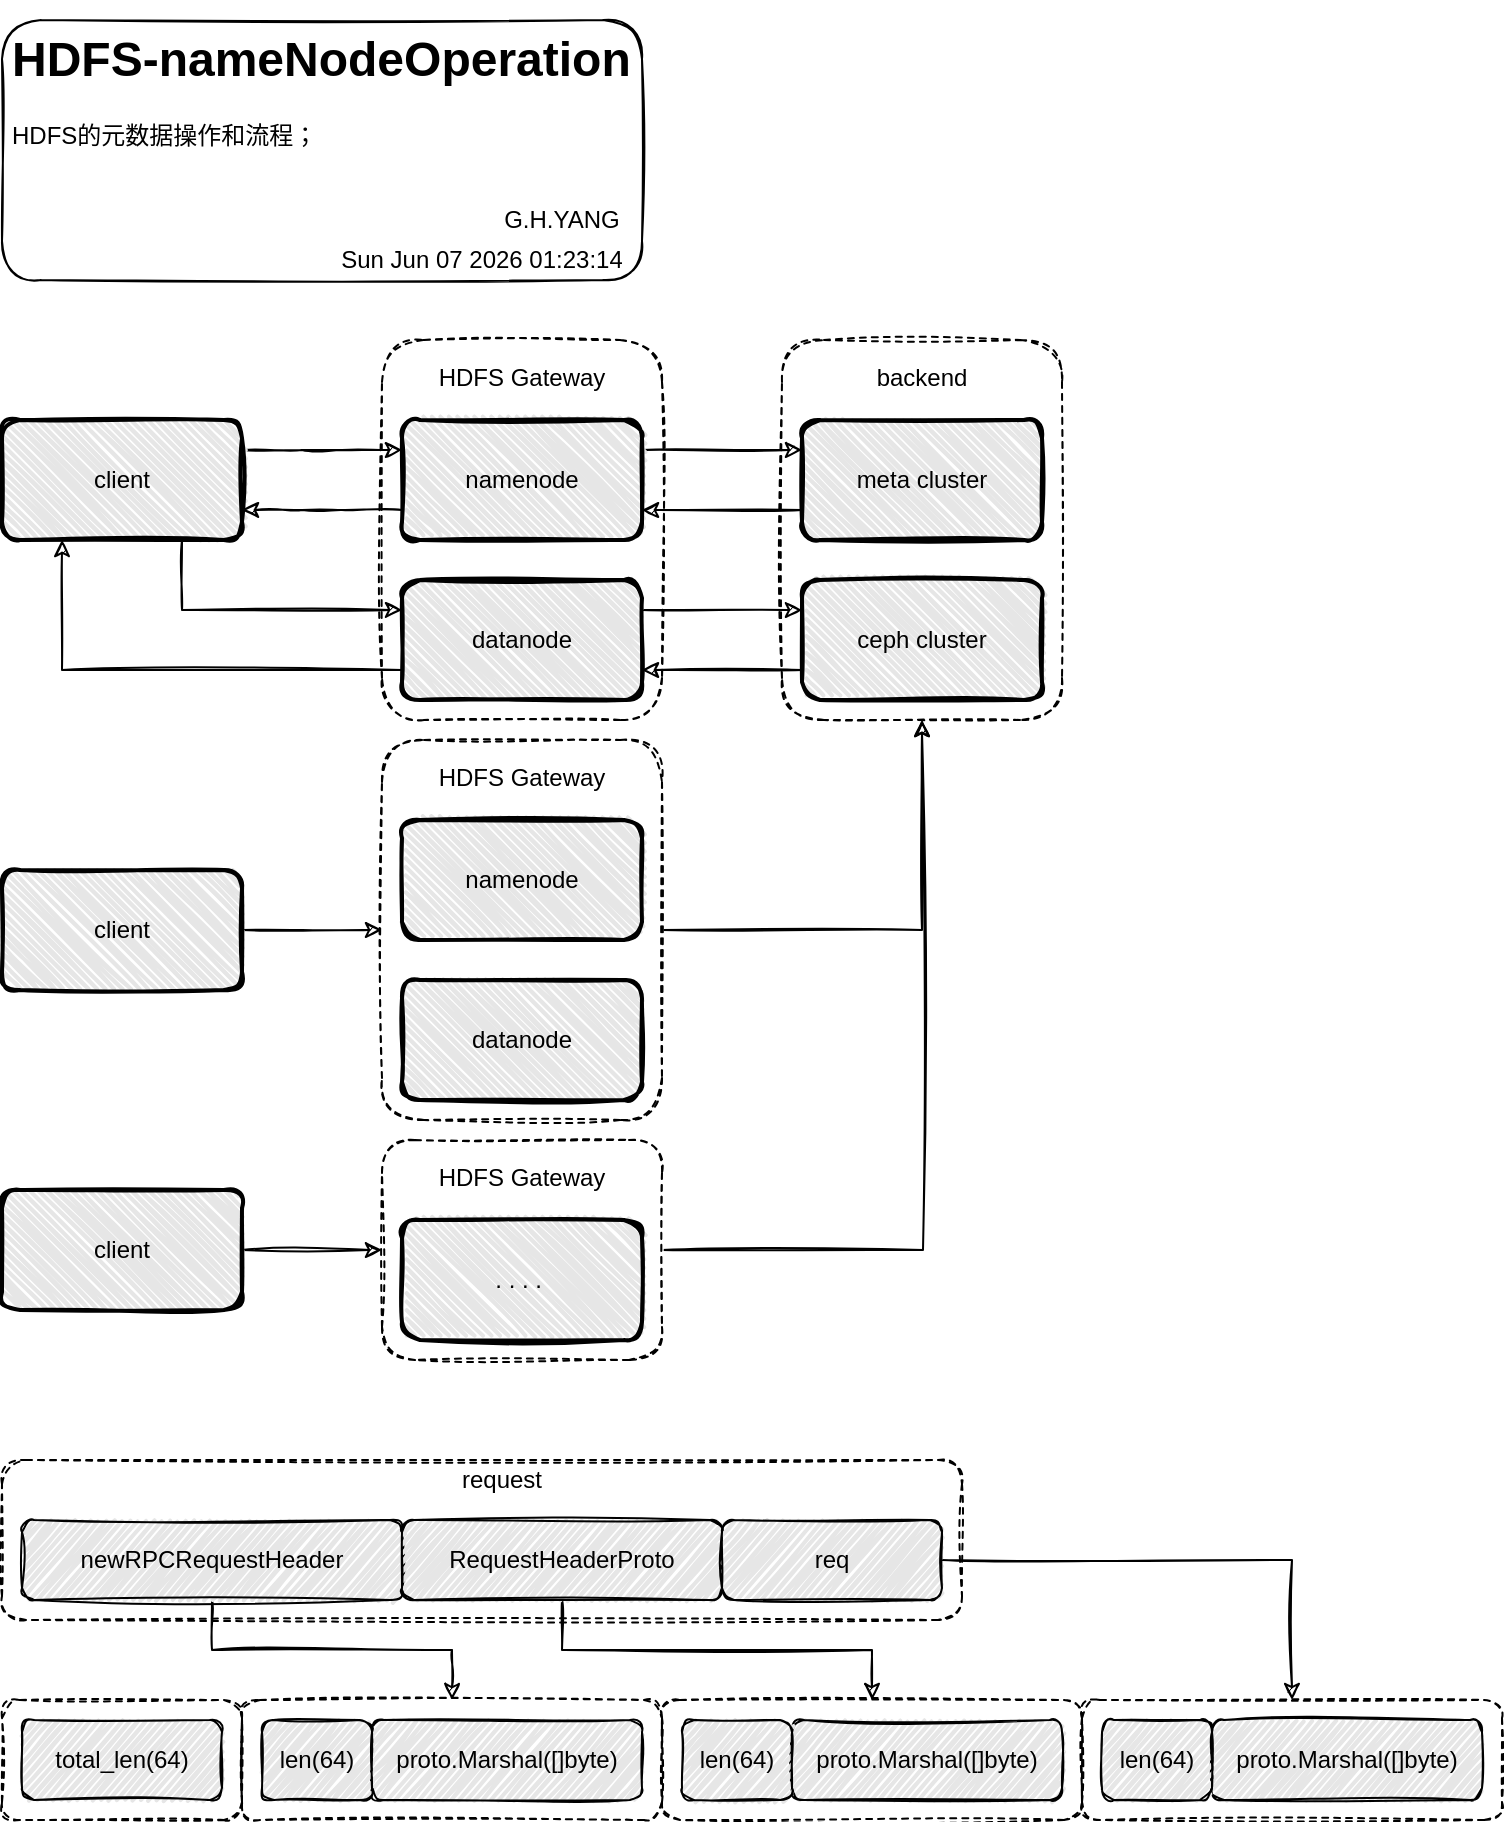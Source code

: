 <mxfile version="13.9.9" type="device" pages="2"><diagram id="kcZ844m8t_ANqOj3Y4-i" name="flow"><mxGraphModel dx="2066" dy="905" grid="1" gridSize="10" guides="1" tooltips="1" connect="1" arrows="1" fold="1" page="1" pageScale="1" pageWidth="850" pageHeight="1100" math="0" shadow="0"><root><mxCell id="7fwxagncxbpaiwd8F72g-0"/><mxCell id="7fwxagncxbpaiwd8F72g-1" parent="7fwxagncxbpaiwd8F72g-0"/><mxCell id="5bXvsFSFAlPeLBE-teo5-13" value="" style="rounded=1;whiteSpace=wrap;html=1;sketch=1;fillWeight=2;hachureGap=3;jiggle=1;strokeColor=#000000;fillColor=none;dashed=1;" vertex="1" parent="7fwxagncxbpaiwd8F72g-1"><mxGeometry x="160" y="880" width="210" height="60" as="geometry"/></mxCell><mxCell id="mFAwKf6j0e-ZHMDevcMf-16" value="" style="rounded=1;whiteSpace=wrap;html=1;sketch=1;align=center;dashed=1;" parent="7fwxagncxbpaiwd8F72g-1" vertex="1"><mxGeometry x="430" y="200" width="140" height="190" as="geometry"/></mxCell><mxCell id="mFAwKf6j0e-ZHMDevcMf-7" value="" style="rounded=1;whiteSpace=wrap;html=1;sketch=1;align=center;dashed=1;shadow=0;glass=0;" parent="7fwxagncxbpaiwd8F72g-1" vertex="1"><mxGeometry x="230" y="200" width="140" height="190" as="geometry"/></mxCell><mxCell id="H8vGdwWQjNlZ7bnP7fXa-0" value="&lt;h1&gt;HDFS-nameNodeOperation&lt;/h1&gt;&lt;p&gt;HDFS的元数据操作和流程；&lt;/p&gt;" style="text;html=1;strokeColor=none;fillColor=none;spacing=5;spacingTop=-20;whiteSpace=wrap;overflow=hidden;rounded=0;fillWeight=2;hachureGap=3;jiggle=1;" parent="7fwxagncxbpaiwd8F72g-1" vertex="1"><mxGeometry x="40" y="40" width="320" height="80" as="geometry"/></mxCell><UserObject label="%date{ddd mmm dd yyyy HH:MM:ss}%" placeholders="1" id="H8vGdwWQjNlZ7bnP7fXa-1"><mxCell style="text;html=1;strokeColor=none;fillColor=none;align=center;verticalAlign=middle;whiteSpace=wrap;overflow=hidden;fillWeight=2;hachureGap=3;jiggle=1;" parent="7fwxagncxbpaiwd8F72g-1" vertex="1"><mxGeometry x="200" y="150" width="160" height="20" as="geometry"/></mxCell></UserObject><mxCell id="H8vGdwWQjNlZ7bnP7fXa-2" value="" style="rounded=1;whiteSpace=wrap;html=1;fillWeight=2;hachureGap=3;jiggle=1;sketch=1;fillColor=none;" parent="7fwxagncxbpaiwd8F72g-1" vertex="1"><mxGeometry x="40" y="40" width="320" height="130" as="geometry"/></mxCell><mxCell id="H8vGdwWQjNlZ7bnP7fXa-3" value="G.H.YANG" style="text;html=1;strokeColor=none;fillColor=none;align=center;verticalAlign=middle;whiteSpace=wrap;rounded=0;sketch=1;fillWeight=2;hachureGap=3;jiggle=1;" parent="7fwxagncxbpaiwd8F72g-1" vertex="1"><mxGeometry x="290" y="130" width="60" height="20" as="geometry"/></mxCell><mxCell id="mFAwKf6j0e-ZHMDevcMf-2" style="edgeStyle=entityRelationEdgeStyle;rounded=0;sketch=1;orthogonalLoop=1;jettySize=auto;html=1;entryX=0;entryY=0.25;entryDx=0;entryDy=0;exitX=1;exitY=0.25;exitDx=0;exitDy=0;" parent="7fwxagncxbpaiwd8F72g-1" source="mFAwKf6j0e-ZHMDevcMf-0" target="mFAwKf6j0e-ZHMDevcMf-1" edge="1"><mxGeometry relative="1" as="geometry"/></mxCell><mxCell id="mFAwKf6j0e-ZHMDevcMf-5" style="edgeStyle=orthogonalEdgeStyle;rounded=0;sketch=1;orthogonalLoop=1;jettySize=auto;html=1;entryX=0;entryY=0.25;entryDx=0;entryDy=0;exitX=0.75;exitY=1;exitDx=0;exitDy=0;" parent="7fwxagncxbpaiwd8F72g-1" source="mFAwKf6j0e-ZHMDevcMf-0" target="mFAwKf6j0e-ZHMDevcMf-4" edge="1"><mxGeometry relative="1" as="geometry"/></mxCell><mxCell id="mFAwKf6j0e-ZHMDevcMf-0" value="client" style="rounded=1;whiteSpace=wrap;html=1;strokeWidth=2;fillWeight=2;hachureGap=3;hachureAngle=45;sketch=1;fillColor=#E6E6E6;" parent="7fwxagncxbpaiwd8F72g-1" vertex="1"><mxGeometry x="40" y="240" width="120" height="60" as="geometry"/></mxCell><mxCell id="mFAwKf6j0e-ZHMDevcMf-3" style="edgeStyle=entityRelationEdgeStyle;rounded=0;sketch=1;orthogonalLoop=1;jettySize=auto;html=1;entryX=1;entryY=0.75;entryDx=0;entryDy=0;exitX=0;exitY=0.75;exitDx=0;exitDy=0;" parent="7fwxagncxbpaiwd8F72g-1" source="mFAwKf6j0e-ZHMDevcMf-1" target="mFAwKf6j0e-ZHMDevcMf-0" edge="1"><mxGeometry relative="1" as="geometry"/></mxCell><mxCell id="mFAwKf6j0e-ZHMDevcMf-12" value="" style="edgeStyle=orthogonalEdgeStyle;rounded=0;sketch=1;orthogonalLoop=1;jettySize=auto;html=1;exitX=1;exitY=0.25;exitDx=0;exitDy=0;entryX=0;entryY=0.25;entryDx=0;entryDy=0;" parent="7fwxagncxbpaiwd8F72g-1" source="mFAwKf6j0e-ZHMDevcMf-1" target="mFAwKf6j0e-ZHMDevcMf-9" edge="1"><mxGeometry relative="1" as="geometry"/></mxCell><mxCell id="mFAwKf6j0e-ZHMDevcMf-1" value="namenode" style="rounded=1;whiteSpace=wrap;html=1;strokeWidth=2;fillWeight=2;hachureGap=3;hachureAngle=45;sketch=1;fillColor=#E6E6E6;" parent="7fwxagncxbpaiwd8F72g-1" vertex="1"><mxGeometry x="240" y="240" width="120" height="60" as="geometry"/></mxCell><mxCell id="mFAwKf6j0e-ZHMDevcMf-6" style="edgeStyle=orthogonalEdgeStyle;rounded=0;sketch=1;orthogonalLoop=1;jettySize=auto;html=1;entryX=0.25;entryY=1;entryDx=0;entryDy=0;exitX=0;exitY=0.75;exitDx=0;exitDy=0;" parent="7fwxagncxbpaiwd8F72g-1" source="mFAwKf6j0e-ZHMDevcMf-4" target="mFAwKf6j0e-ZHMDevcMf-0" edge="1"><mxGeometry relative="1" as="geometry"/></mxCell><mxCell id="mFAwKf6j0e-ZHMDevcMf-14" value="" style="edgeStyle=orthogonalEdgeStyle;rounded=0;sketch=1;orthogonalLoop=1;jettySize=auto;html=1;exitX=1;exitY=0.25;exitDx=0;exitDy=0;entryX=0;entryY=0.25;entryDx=0;entryDy=0;" parent="7fwxagncxbpaiwd8F72g-1" source="mFAwKf6j0e-ZHMDevcMf-4" target="mFAwKf6j0e-ZHMDevcMf-11" edge="1"><mxGeometry relative="1" as="geometry"/></mxCell><mxCell id="mFAwKf6j0e-ZHMDevcMf-4" value="datanode" style="rounded=1;whiteSpace=wrap;html=1;strokeWidth=2;fillWeight=2;hachureGap=3;hachureAngle=45;sketch=1;fillColor=#E6E6E6;" parent="7fwxagncxbpaiwd8F72g-1" vertex="1"><mxGeometry x="240" y="320" width="120" height="60" as="geometry"/></mxCell><mxCell id="mFAwKf6j0e-ZHMDevcMf-8" value="HDFS Gateway" style="text;html=1;strokeColor=none;fillColor=none;align=center;verticalAlign=middle;whiteSpace=wrap;rounded=0;dashed=1;sketch=1;" parent="7fwxagncxbpaiwd8F72g-1" vertex="1"><mxGeometry x="255" y="209" width="90" height="20" as="geometry"/></mxCell><mxCell id="mFAwKf6j0e-ZHMDevcMf-13" value="" style="edgeStyle=orthogonalEdgeStyle;rounded=0;sketch=1;orthogonalLoop=1;jettySize=auto;html=1;exitX=0;exitY=0.75;exitDx=0;exitDy=0;entryX=1;entryY=0.75;entryDx=0;entryDy=0;" parent="7fwxagncxbpaiwd8F72g-1" source="mFAwKf6j0e-ZHMDevcMf-9" target="mFAwKf6j0e-ZHMDevcMf-1" edge="1"><mxGeometry relative="1" as="geometry"/></mxCell><mxCell id="mFAwKf6j0e-ZHMDevcMf-9" value="meta cluster" style="rounded=1;whiteSpace=wrap;html=1;strokeWidth=2;fillWeight=2;hachureGap=3;hachureAngle=45;sketch=1;fillColor=#E6E6E6;" parent="7fwxagncxbpaiwd8F72g-1" vertex="1"><mxGeometry x="440" y="240" width="120" height="60" as="geometry"/></mxCell><mxCell id="mFAwKf6j0e-ZHMDevcMf-15" value="" style="edgeStyle=orthogonalEdgeStyle;rounded=0;sketch=1;orthogonalLoop=1;jettySize=auto;html=1;exitX=0;exitY=0.75;exitDx=0;exitDy=0;entryX=1;entryY=0.75;entryDx=0;entryDy=0;" parent="7fwxagncxbpaiwd8F72g-1" source="mFAwKf6j0e-ZHMDevcMf-11" target="mFAwKf6j0e-ZHMDevcMf-4" edge="1"><mxGeometry relative="1" as="geometry"/></mxCell><mxCell id="mFAwKf6j0e-ZHMDevcMf-11" value="ceph cluster" style="rounded=1;whiteSpace=wrap;html=1;strokeWidth=2;fillWeight=2;hachureGap=3;hachureAngle=45;sketch=1;fillColor=#E6E6E6;" parent="7fwxagncxbpaiwd8F72g-1" vertex="1"><mxGeometry x="440" y="320" width="120" height="60" as="geometry"/></mxCell><mxCell id="mFAwKf6j0e-ZHMDevcMf-17" value="backend" style="text;html=1;strokeColor=none;fillColor=none;align=center;verticalAlign=middle;whiteSpace=wrap;rounded=0;dashed=1;sketch=1;" parent="7fwxagncxbpaiwd8F72g-1" vertex="1"><mxGeometry x="455" y="209" width="90" height="20" as="geometry"/></mxCell><mxCell id="OTeoiVjKO0cKTmo1y59l-4" style="edgeStyle=orthogonalEdgeStyle;rounded=0;sketch=1;orthogonalLoop=1;jettySize=auto;html=1;entryX=0.5;entryY=1;entryDx=0;entryDy=0;" parent="7fwxagncxbpaiwd8F72g-1" source="OTeoiVjKO0cKTmo1y59l-0" target="mFAwKf6j0e-ZHMDevcMf-16" edge="1"><mxGeometry relative="1" as="geometry"/></mxCell><mxCell id="OTeoiVjKO0cKTmo1y59l-0" value="" style="rounded=1;whiteSpace=wrap;html=1;sketch=1;align=center;dashed=1;shadow=0;glass=0;" parent="7fwxagncxbpaiwd8F72g-1" vertex="1"><mxGeometry x="230" y="400" width="140" height="190" as="geometry"/></mxCell><mxCell id="OTeoiVjKO0cKTmo1y59l-1" value="namenode" style="rounded=1;whiteSpace=wrap;html=1;strokeWidth=2;fillWeight=2;hachureGap=3;hachureAngle=45;sketch=1;fillColor=#E6E6E6;" parent="7fwxagncxbpaiwd8F72g-1" vertex="1"><mxGeometry x="240" y="440" width="120" height="60" as="geometry"/></mxCell><mxCell id="OTeoiVjKO0cKTmo1y59l-2" value="datanode" style="rounded=1;whiteSpace=wrap;html=1;strokeWidth=2;fillWeight=2;hachureGap=3;hachureAngle=45;sketch=1;fillColor=#E6E6E6;" parent="7fwxagncxbpaiwd8F72g-1" vertex="1"><mxGeometry x="240" y="520" width="120" height="60" as="geometry"/></mxCell><mxCell id="OTeoiVjKO0cKTmo1y59l-3" value="HDFS Gateway" style="text;html=1;strokeColor=none;fillColor=none;align=center;verticalAlign=middle;whiteSpace=wrap;rounded=0;dashed=1;sketch=1;" parent="7fwxagncxbpaiwd8F72g-1" vertex="1"><mxGeometry x="255" y="409" width="90" height="20" as="geometry"/></mxCell><mxCell id="OTeoiVjKO0cKTmo1y59l-10" style="edgeStyle=orthogonalEdgeStyle;rounded=0;sketch=1;orthogonalLoop=1;jettySize=auto;html=1;" parent="7fwxagncxbpaiwd8F72g-1" source="OTeoiVjKO0cKTmo1y59l-5" edge="1"><mxGeometry relative="1" as="geometry"><mxPoint x="500" y="390" as="targetPoint"/></mxGeometry></mxCell><mxCell id="OTeoiVjKO0cKTmo1y59l-5" value="" style="rounded=1;whiteSpace=wrap;html=1;sketch=1;align=center;dashed=1;shadow=0;glass=0;" parent="7fwxagncxbpaiwd8F72g-1" vertex="1"><mxGeometry x="230" y="600" width="140" height="110" as="geometry"/></mxCell><mxCell id="OTeoiVjKO0cKTmo1y59l-8" value="HDFS Gateway" style="text;html=1;strokeColor=none;fillColor=none;align=center;verticalAlign=middle;whiteSpace=wrap;rounded=0;dashed=1;sketch=1;" parent="7fwxagncxbpaiwd8F72g-1" vertex="1"><mxGeometry x="255" y="609" width="90" height="20" as="geometry"/></mxCell><mxCell id="OTeoiVjKO0cKTmo1y59l-9" value=". . . .&amp;nbsp;" style="rounded=1;whiteSpace=wrap;html=1;strokeWidth=2;fillWeight=2;hachureGap=3;hachureAngle=45;sketch=1;fillColor=#E6E6E6;" parent="7fwxagncxbpaiwd8F72g-1" vertex="1"><mxGeometry x="240" y="640" width="120" height="60" as="geometry"/></mxCell><mxCell id="OTeoiVjKO0cKTmo1y59l-13" style="edgeStyle=orthogonalEdgeStyle;rounded=0;sketch=1;orthogonalLoop=1;jettySize=auto;html=1;entryX=0;entryY=0.5;entryDx=0;entryDy=0;" parent="7fwxagncxbpaiwd8F72g-1" source="OTeoiVjKO0cKTmo1y59l-11" target="OTeoiVjKO0cKTmo1y59l-0" edge="1"><mxGeometry relative="1" as="geometry"/></mxCell><mxCell id="OTeoiVjKO0cKTmo1y59l-11" value="client" style="rounded=1;whiteSpace=wrap;html=1;strokeWidth=2;fillWeight=2;hachureGap=3;hachureAngle=45;sketch=1;fillColor=#E6E6E6;" parent="7fwxagncxbpaiwd8F72g-1" vertex="1"><mxGeometry x="40" y="465" width="120" height="60" as="geometry"/></mxCell><mxCell id="OTeoiVjKO0cKTmo1y59l-14" style="edgeStyle=orthogonalEdgeStyle;rounded=0;sketch=1;orthogonalLoop=1;jettySize=auto;html=1;entryX=0;entryY=0.5;entryDx=0;entryDy=0;" parent="7fwxagncxbpaiwd8F72g-1" source="OTeoiVjKO0cKTmo1y59l-12" target="OTeoiVjKO0cKTmo1y59l-5" edge="1"><mxGeometry relative="1" as="geometry"/></mxCell><mxCell id="OTeoiVjKO0cKTmo1y59l-12" value="client" style="rounded=1;whiteSpace=wrap;html=1;strokeWidth=2;fillWeight=2;hachureGap=3;hachureAngle=45;sketch=1;fillColor=#E6E6E6;" parent="7fwxagncxbpaiwd8F72g-1" vertex="1"><mxGeometry x="40" y="625" width="120" height="60" as="geometry"/></mxCell><mxCell id="5bXvsFSFAlPeLBE-teo5-0" value="" style="rounded=1;whiteSpace=wrap;html=1;sketch=1;fillWeight=2;hachureGap=3;jiggle=1;strokeColor=#000000;fillColor=none;dashed=1;" vertex="1" parent="7fwxagncxbpaiwd8F72g-1"><mxGeometry x="40" y="760" width="480" height="80" as="geometry"/></mxCell><mxCell id="5bXvsFSFAlPeLBE-teo5-1" value="request" style="text;html=1;strokeColor=none;fillColor=none;align=center;verticalAlign=middle;whiteSpace=wrap;rounded=0;dashed=1;sketch=1;fillWeight=2;hachureGap=3;jiggle=1;" vertex="1" parent="7fwxagncxbpaiwd8F72g-1"><mxGeometry x="245" y="760" width="90" height="20" as="geometry"/></mxCell><mxCell id="5bXvsFSFAlPeLBE-teo5-10" value="" style="edgeStyle=orthogonalEdgeStyle;rounded=0;orthogonalLoop=1;jettySize=auto;html=1;sketch=1;entryX=0.5;entryY=0;entryDx=0;entryDy=0;" edge="1" parent="7fwxagncxbpaiwd8F72g-1" source="5bXvsFSFAlPeLBE-teo5-2" target="5bXvsFSFAlPeLBE-teo5-13"><mxGeometry relative="1" as="geometry"/></mxCell><mxCell id="5bXvsFSFAlPeLBE-teo5-2" value="newRPCRequestHeader" style="rounded=1;whiteSpace=wrap;html=1;sketch=1;fillWeight=2;hachureGap=3;jiggle=1;strokeColor=#000000;fillColor=#E6E6E6;" vertex="1" parent="7fwxagncxbpaiwd8F72g-1"><mxGeometry x="50" y="790" width="190" height="40" as="geometry"/></mxCell><mxCell id="5bXvsFSFAlPeLBE-teo5-31" style="edgeStyle=orthogonalEdgeStyle;rounded=0;sketch=1;orthogonalLoop=1;jettySize=auto;html=1;" edge="1" parent="7fwxagncxbpaiwd8F72g-1" source="5bXvsFSFAlPeLBE-teo5-5" target="5bXvsFSFAlPeLBE-teo5-25"><mxGeometry relative="1" as="geometry"/></mxCell><mxCell id="5bXvsFSFAlPeLBE-teo5-5" value="RequestHeaderProto" style="rounded=1;whiteSpace=wrap;html=1;sketch=1;fillWeight=2;hachureGap=3;jiggle=1;strokeColor=#000000;fillColor=#E6E6E6;" vertex="1" parent="7fwxagncxbpaiwd8F72g-1"><mxGeometry x="240" y="790" width="160" height="40" as="geometry"/></mxCell><mxCell id="5bXvsFSFAlPeLBE-teo5-32" style="edgeStyle=orthogonalEdgeStyle;rounded=0;sketch=1;orthogonalLoop=1;jettySize=auto;html=1;entryX=0.5;entryY=0;entryDx=0;entryDy=0;" edge="1" parent="7fwxagncxbpaiwd8F72g-1" source="5bXvsFSFAlPeLBE-teo5-6" target="5bXvsFSFAlPeLBE-teo5-28"><mxGeometry relative="1" as="geometry"/></mxCell><mxCell id="5bXvsFSFAlPeLBE-teo5-6" value="req" style="rounded=1;whiteSpace=wrap;html=1;sketch=1;fillWeight=2;hachureGap=3;jiggle=1;strokeColor=#000000;fillColor=#E6E6E6;" vertex="1" parent="7fwxagncxbpaiwd8F72g-1"><mxGeometry x="400" y="790" width="110" height="40" as="geometry"/></mxCell><mxCell id="5bXvsFSFAlPeLBE-teo5-9" value="proto.Marshal([]byte)" style="rounded=1;whiteSpace=wrap;html=1;sketch=1;fillWeight=2;hachureGap=3;jiggle=1;strokeColor=#000000;fillColor=#E6E6E6;" vertex="1" parent="7fwxagncxbpaiwd8F72g-1"><mxGeometry x="225" y="890" width="135" height="40" as="geometry"/></mxCell><mxCell id="5bXvsFSFAlPeLBE-teo5-11" value="len(64)" style="rounded=1;whiteSpace=wrap;html=1;sketch=1;fillWeight=2;hachureGap=3;jiggle=1;strokeColor=#000000;fillColor=#E6E6E6;" vertex="1" parent="7fwxagncxbpaiwd8F72g-1"><mxGeometry x="170" y="890" width="55" height="40" as="geometry"/></mxCell><mxCell id="5bXvsFSFAlPeLBE-teo5-22" value="" style="rounded=1;whiteSpace=wrap;html=1;sketch=1;fillWeight=2;hachureGap=3;jiggle=1;strokeColor=#000000;fillColor=none;dashed=1;" vertex="1" parent="7fwxagncxbpaiwd8F72g-1"><mxGeometry x="40" y="880" width="120" height="60" as="geometry"/></mxCell><mxCell id="5bXvsFSFAlPeLBE-teo5-23" value="total_len(64)" style="rounded=1;whiteSpace=wrap;html=1;sketch=1;fillWeight=2;hachureGap=3;jiggle=1;strokeColor=#000000;fillColor=#E6E6E6;" vertex="1" parent="7fwxagncxbpaiwd8F72g-1"><mxGeometry x="50" y="890" width="100" height="40" as="geometry"/></mxCell><mxCell id="5bXvsFSFAlPeLBE-teo5-25" value="" style="rounded=1;whiteSpace=wrap;html=1;sketch=1;fillWeight=2;hachureGap=3;jiggle=1;strokeColor=#000000;fillColor=none;dashed=1;" vertex="1" parent="7fwxagncxbpaiwd8F72g-1"><mxGeometry x="370" y="880" width="210" height="60" as="geometry"/></mxCell><mxCell id="5bXvsFSFAlPeLBE-teo5-26" value="proto.Marshal([]byte)" style="rounded=1;whiteSpace=wrap;html=1;sketch=1;fillWeight=2;hachureGap=3;jiggle=1;strokeColor=#000000;fillColor=#E6E6E6;" vertex="1" parent="7fwxagncxbpaiwd8F72g-1"><mxGeometry x="435" y="890" width="135" height="40" as="geometry"/></mxCell><mxCell id="5bXvsFSFAlPeLBE-teo5-27" value="len(64)" style="rounded=1;whiteSpace=wrap;html=1;sketch=1;fillWeight=2;hachureGap=3;jiggle=1;strokeColor=#000000;fillColor=#E6E6E6;" vertex="1" parent="7fwxagncxbpaiwd8F72g-1"><mxGeometry x="380" y="890" width="55" height="40" as="geometry"/></mxCell><mxCell id="5bXvsFSFAlPeLBE-teo5-28" value="" style="rounded=1;whiteSpace=wrap;html=1;sketch=1;fillWeight=2;hachureGap=3;jiggle=1;strokeColor=#000000;fillColor=none;dashed=1;" vertex="1" parent="7fwxagncxbpaiwd8F72g-1"><mxGeometry x="580" y="880" width="210" height="60" as="geometry"/></mxCell><mxCell id="5bXvsFSFAlPeLBE-teo5-29" value="proto.Marshal([]byte)" style="rounded=1;whiteSpace=wrap;html=1;sketch=1;fillWeight=2;hachureGap=3;jiggle=1;strokeColor=#000000;fillColor=#E6E6E6;" vertex="1" parent="7fwxagncxbpaiwd8F72g-1"><mxGeometry x="645" y="890" width="135" height="40" as="geometry"/></mxCell><mxCell id="5bXvsFSFAlPeLBE-teo5-30" value="len(64)" style="rounded=1;whiteSpace=wrap;html=1;sketch=1;fillWeight=2;hachureGap=3;jiggle=1;strokeColor=#000000;fillColor=#E6E6E6;" vertex="1" parent="7fwxagncxbpaiwd8F72g-1"><mxGeometry x="590" y="890" width="55" height="40" as="geometry"/></mxCell></root></mxGraphModel></diagram><diagram id="gS5nj9dCv3byvSusra4O" name="operations"><mxGraphModel dx="1722" dy="754" grid="1" gridSize="10" guides="1" tooltips="1" connect="1" arrows="1" fold="1" page="1" pageScale="1" pageWidth="850" pageHeight="1100" math="0" shadow="0"><root><mxCell id="0"/><mxCell id="1" parent="0"/><mxCell id="QmZ_nkLKoUPjo5WqAHPF-1" value="" style="edgeStyle=entityRelationEdgeStyle;rounded=0;orthogonalLoop=1;jettySize=auto;html=1;sketch=1;" parent="1" source="QmZ_nkLKoUPjo5WqAHPF-2" target="QmZ_nkLKoUPjo5WqAHPF-3" edge="1"><mxGeometry relative="1" as="geometry"/></mxCell><mxCell id="QmZ_nkLKoUPjo5WqAHPF-11" style="edgeStyle=entityRelationEdgeStyle;rounded=0;sketch=1;orthogonalLoop=1;jettySize=auto;html=1;entryX=0;entryY=0.5;entryDx=0;entryDy=0;" parent="1" source="QmZ_nkLKoUPjo5WqAHPF-2" target="QmZ_nkLKoUPjo5WqAHPF-10" edge="1"><mxGeometry relative="1" as="geometry"/></mxCell><mxCell id="QmZ_nkLKoUPjo5WqAHPF-13" style="edgeStyle=entityRelationEdgeStyle;rounded=0;sketch=1;orthogonalLoop=1;jettySize=auto;html=1;entryX=0;entryY=0.5;entryDx=0;entryDy=0;" parent="1" source="QmZ_nkLKoUPjo5WqAHPF-2" target="QmZ_nkLKoUPjo5WqAHPF-12" edge="1"><mxGeometry relative="1" as="geometry"/></mxCell><mxCell id="QmZ_nkLKoUPjo5WqAHPF-15" style="edgeStyle=entityRelationEdgeStyle;rounded=0;sketch=1;orthogonalLoop=1;jettySize=auto;html=1;entryX=0;entryY=0.5;entryDx=0;entryDy=0;" parent="1" source="QmZ_nkLKoUPjo5WqAHPF-2" target="QmZ_nkLKoUPjo5WqAHPF-14" edge="1"><mxGeometry relative="1" as="geometry"/></mxCell><mxCell id="QmZ_nkLKoUPjo5WqAHPF-17" style="edgeStyle=entityRelationEdgeStyle;rounded=0;sketch=1;orthogonalLoop=1;jettySize=auto;html=1;entryX=0;entryY=0.5;entryDx=0;entryDy=0;" parent="1" source="QmZ_nkLKoUPjo5WqAHPF-2" target="QmZ_nkLKoUPjo5WqAHPF-16" edge="1"><mxGeometry relative="1" as="geometry"/></mxCell><mxCell id="QmZ_nkLKoUPjo5WqAHPF-29" style="edgeStyle=entityRelationEdgeStyle;rounded=0;sketch=1;orthogonalLoop=1;jettySize=auto;html=1;" parent="1" source="QmZ_nkLKoUPjo5WqAHPF-2" target="QmZ_nkLKoUPjo5WqAHPF-26" edge="1"><mxGeometry relative="1" as="geometry"/></mxCell><mxCell id="lABMRWvYid6N1dPJGMRk-2" style="edgeStyle=entityRelationEdgeStyle;rounded=0;orthogonalLoop=1;jettySize=auto;html=1;entryX=0;entryY=0.5;entryDx=0;entryDy=0;sketch=1;" edge="1" parent="1" source="QmZ_nkLKoUPjo5WqAHPF-2" target="lABMRWvYid6N1dPJGMRk-1"><mxGeometry relative="1" as="geometry"/></mxCell><mxCell id="lABMRWvYid6N1dPJGMRk-6" style="edgeStyle=entityRelationEdgeStyle;rounded=0;sketch=1;orthogonalLoop=1;jettySize=auto;html=1;" edge="1" parent="1" source="QmZ_nkLKoUPjo5WqAHPF-2" target="lABMRWvYid6N1dPJGMRk-5"><mxGeometry relative="1" as="geometry"/></mxCell><mxCell id="lABMRWvYid6N1dPJGMRk-10" style="edgeStyle=entityRelationEdgeStyle;rounded=0;sketch=1;orthogonalLoop=1;jettySize=auto;html=1;entryX=1;entryY=0.5;entryDx=0;entryDy=0;" edge="1" parent="1" source="QmZ_nkLKoUPjo5WqAHPF-2" target="lABMRWvYid6N1dPJGMRk-9"><mxGeometry relative="1" as="geometry"/></mxCell><mxCell id="lABMRWvYid6N1dPJGMRk-15" style="edgeStyle=entityRelationEdgeStyle;rounded=0;sketch=1;orthogonalLoop=1;jettySize=auto;html=1;entryX=1;entryY=0.5;entryDx=0;entryDy=0;" edge="1" parent="1" source="QmZ_nkLKoUPjo5WqAHPF-2" target="lABMRWvYid6N1dPJGMRk-13"><mxGeometry relative="1" as="geometry"/></mxCell><mxCell id="lABMRWvYid6N1dPJGMRk-16" style="edgeStyle=entityRelationEdgeStyle;rounded=0;sketch=1;orthogonalLoop=1;jettySize=auto;html=1;entryX=1;entryY=0.5;entryDx=0;entryDy=0;" edge="1" parent="1" source="QmZ_nkLKoUPjo5WqAHPF-2" target="lABMRWvYid6N1dPJGMRk-14"><mxGeometry relative="1" as="geometry"/></mxCell><mxCell id="lABMRWvYid6N1dPJGMRk-24" style="edgeStyle=entityRelationEdgeStyle;rounded=0;sketch=1;orthogonalLoop=1;jettySize=auto;html=1;entryX=1;entryY=0.5;entryDx=0;entryDy=0;" edge="1" parent="1" source="QmZ_nkLKoUPjo5WqAHPF-2" target="lABMRWvYid6N1dPJGMRk-21"><mxGeometry relative="1" as="geometry"/></mxCell><mxCell id="lABMRWvYid6N1dPJGMRk-26" style="edgeStyle=entityRelationEdgeStyle;rounded=0;sketch=1;orthogonalLoop=1;jettySize=auto;html=1;entryX=1;entryY=0.5;entryDx=0;entryDy=0;" edge="1" parent="1" source="QmZ_nkLKoUPjo5WqAHPF-2" target="lABMRWvYid6N1dPJGMRk-25"><mxGeometry relative="1" as="geometry"/></mxCell><mxCell id="lABMRWvYid6N1dPJGMRk-33" style="edgeStyle=entityRelationEdgeStyle;rounded=0;sketch=1;orthogonalLoop=1;jettySize=auto;html=1;entryX=1;entryY=0.5;entryDx=0;entryDy=0;" edge="1" parent="1" source="QmZ_nkLKoUPjo5WqAHPF-2" target="lABMRWvYid6N1dPJGMRk-29"><mxGeometry relative="1" as="geometry"/></mxCell><mxCell id="lABMRWvYid6N1dPJGMRk-34" style="edgeStyle=entityRelationEdgeStyle;rounded=0;sketch=1;orthogonalLoop=1;jettySize=auto;html=1;entryX=1;entryY=0.5;entryDx=0;entryDy=0;" edge="1" parent="1" source="QmZ_nkLKoUPjo5WqAHPF-2" target="lABMRWvYid6N1dPJGMRk-31"><mxGeometry relative="1" as="geometry"/></mxCell><mxCell id="lABMRWvYid6N1dPJGMRk-39" style="edgeStyle=entityRelationEdgeStyle;rounded=0;sketch=1;orthogonalLoop=1;jettySize=auto;html=1;entryX=1;entryY=0.5;entryDx=0;entryDy=0;" edge="1" parent="1" source="QmZ_nkLKoUPjo5WqAHPF-2" target="lABMRWvYid6N1dPJGMRk-37"><mxGeometry relative="1" as="geometry"/></mxCell><mxCell id="lABMRWvYid6N1dPJGMRk-43" style="edgeStyle=entityRelationEdgeStyle;rounded=0;sketch=1;orthogonalLoop=1;jettySize=auto;html=1;entryX=1;entryY=0.5;entryDx=0;entryDy=0;" edge="1" parent="1" source="QmZ_nkLKoUPjo5WqAHPF-2" target="lABMRWvYid6N1dPJGMRk-41"><mxGeometry relative="1" as="geometry"/></mxCell><mxCell id="lABMRWvYid6N1dPJGMRk-46" style="edgeStyle=entityRelationEdgeStyle;rounded=0;sketch=1;orthogonalLoop=1;jettySize=auto;html=1;entryX=0;entryY=0.5;entryDx=0;entryDy=0;" edge="1" parent="1" source="QmZ_nkLKoUPjo5WqAHPF-2" target="lABMRWvYid6N1dPJGMRk-45"><mxGeometry relative="1" as="geometry"/></mxCell><mxCell id="lABMRWvYid6N1dPJGMRk-51" style="edgeStyle=entityRelationEdgeStyle;rounded=0;sketch=1;orthogonalLoop=1;jettySize=auto;html=1;entryX=1;entryY=0.5;entryDx=0;entryDy=0;" edge="1" parent="1" source="QmZ_nkLKoUPjo5WqAHPF-2" target="lABMRWvYid6N1dPJGMRk-49"><mxGeometry relative="1" as="geometry"/></mxCell><mxCell id="lABMRWvYid6N1dPJGMRk-54" style="edgeStyle=entityRelationEdgeStyle;rounded=0;sketch=1;orthogonalLoop=1;jettySize=auto;html=1;" edge="1" parent="1" source="QmZ_nkLKoUPjo5WqAHPF-2" target="lABMRWvYid6N1dPJGMRk-53"><mxGeometry relative="1" as="geometry"/></mxCell><mxCell id="lABMRWvYid6N1dPJGMRk-58" style="edgeStyle=entityRelationEdgeStyle;rounded=0;sketch=1;orthogonalLoop=1;jettySize=auto;html=1;entryX=1;entryY=0.5;entryDx=0;entryDy=0;" edge="1" parent="1" source="QmZ_nkLKoUPjo5WqAHPF-2" target="lABMRWvYid6N1dPJGMRk-57"><mxGeometry relative="1" as="geometry"/></mxCell><mxCell id="lABMRWvYid6N1dPJGMRk-62" style="edgeStyle=entityRelationEdgeStyle;rounded=0;sketch=1;orthogonalLoop=1;jettySize=auto;html=1;entryX=0;entryY=0.5;entryDx=0;entryDy=0;" edge="1" parent="1" source="QmZ_nkLKoUPjo5WqAHPF-2" target="lABMRWvYid6N1dPJGMRk-61"><mxGeometry relative="1" as="geometry"/></mxCell><mxCell id="lABMRWvYid6N1dPJGMRk-68" style="edgeStyle=entityRelationEdgeStyle;rounded=0;sketch=1;orthogonalLoop=1;jettySize=auto;html=1;entryX=1;entryY=0.5;entryDx=0;entryDy=0;" edge="1" parent="1" source="QmZ_nkLKoUPjo5WqAHPF-2" target="lABMRWvYid6N1dPJGMRk-65"><mxGeometry relative="1" as="geometry"/></mxCell><mxCell id="lABMRWvYid6N1dPJGMRk-72" style="edgeStyle=entityRelationEdgeStyle;rounded=0;sketch=1;orthogonalLoop=1;jettySize=auto;html=1;entryX=0;entryY=0.5;entryDx=0;entryDy=0;" edge="1" parent="1" source="QmZ_nkLKoUPjo5WqAHPF-2" target="lABMRWvYid6N1dPJGMRk-69"><mxGeometry relative="1" as="geometry"/></mxCell><mxCell id="lABMRWvYid6N1dPJGMRk-74" style="edgeStyle=entityRelationEdgeStyle;rounded=0;sketch=1;orthogonalLoop=1;jettySize=auto;html=1;entryX=1;entryY=0.5;entryDx=0;entryDy=0;" edge="1" parent="1" source="QmZ_nkLKoUPjo5WqAHPF-2" target="lABMRWvYid6N1dPJGMRk-73"><mxGeometry relative="1" as="geometry"/></mxCell><mxCell id="lABMRWvYid6N1dPJGMRk-80" style="edgeStyle=entityRelationEdgeStyle;rounded=0;sketch=1;orthogonalLoop=1;jettySize=auto;html=1;entryX=0;entryY=0.5;entryDx=0;entryDy=0;" edge="1" parent="1" source="QmZ_nkLKoUPjo5WqAHPF-2" target="lABMRWvYid6N1dPJGMRk-77"><mxGeometry relative="1" as="geometry"/></mxCell><mxCell id="QmZ_nkLKoUPjo5WqAHPF-2" value="namenode" style="rounded=1;whiteSpace=wrap;html=1;strokeWidth=2;fillWeight=2;hachureGap=3;hachureAngle=45;sketch=1;fillColor=#E6E6E6;jiggle=1;" parent="1" vertex="1"><mxGeometry x="480" y="490" width="120" height="60" as="geometry"/></mxCell><mxCell id="QmZ_nkLKoUPjo5WqAHPF-9" value="" style="edgeStyle=entityRelationEdgeStyle;rounded=0;orthogonalLoop=1;jettySize=auto;html=1;sketch=1;" parent="1" source="QmZ_nkLKoUPjo5WqAHPF-3" target="QmZ_nkLKoUPjo5WqAHPF-8" edge="1"><mxGeometry relative="1" as="geometry"/></mxCell><mxCell id="QmZ_nkLKoUPjo5WqAHPF-3" value="getServerDefaults" style="rounded=1;whiteSpace=wrap;html=1;strokeWidth=2;fillWeight=2;hachureGap=3;hachureAngle=45;sketch=1;fillColor=#E6E6E6;" parent="1" vertex="1"><mxGeometry x="680" y="200" width="120" height="60" as="geometry"/></mxCell><mxCell id="QmZ_nkLKoUPjo5WqAHPF-4" value="&lt;h1&gt;HDFS-nameNodeOperation&lt;/h1&gt;&lt;p&gt;HDFS的元数据操作和流程；&lt;/p&gt;" style="text;html=1;strokeColor=none;fillColor=none;spacing=5;spacingTop=-20;whiteSpace=wrap;overflow=hidden;rounded=0;fillWeight=2;hachureGap=3;jiggle=1;" parent="1" vertex="1"><mxGeometry x="40" y="40" width="320" height="80" as="geometry"/></mxCell><UserObject label="%date{ddd mmm dd yyyy HH:MM:ss}%" placeholders="1" id="QmZ_nkLKoUPjo5WqAHPF-5"><mxCell style="text;html=1;strokeColor=none;fillColor=none;align=center;verticalAlign=middle;whiteSpace=wrap;overflow=hidden;fillWeight=2;hachureGap=3;jiggle=1;" parent="1" vertex="1"><mxGeometry x="200" y="150" width="160" height="20" as="geometry"/></mxCell></UserObject><mxCell id="QmZ_nkLKoUPjo5WqAHPF-6" value="" style="rounded=1;whiteSpace=wrap;html=1;fillWeight=2;hachureGap=3;jiggle=1;sketch=1;fillColor=none;" parent="1" vertex="1"><mxGeometry x="40" y="40" width="320" height="130" as="geometry"/></mxCell><mxCell id="QmZ_nkLKoUPjo5WqAHPF-7" value="G.H.YANG" style="text;html=1;strokeColor=none;fillColor=none;align=center;verticalAlign=middle;whiteSpace=wrap;rounded=0;sketch=1;fillWeight=2;hachureGap=3;jiggle=1;" parent="1" vertex="1"><mxGeometry x="290" y="130" width="60" height="20" as="geometry"/></mxCell><mxCell id="QmZ_nkLKoUPjo5WqAHPF-8" value="&amp;nbsp; 获取系统默认的配置信息" style="rounded=1;whiteSpace=wrap;html=1;strokeWidth=2;fillWeight=2;hachureGap=3;hachureAngle=45;sketch=1;fillColor=#E6E6E6;strokeColor=none;align=center;" parent="1" vertex="1"><mxGeometry x="880" y="200" width="160" height="60" as="geometry"/></mxCell><mxCell id="QmZ_nkLKoUPjo5WqAHPF-19" style="edgeStyle=entityRelationEdgeStyle;rounded=0;sketch=1;orthogonalLoop=1;jettySize=auto;html=1;entryX=0;entryY=0.5;entryDx=0;entryDy=0;" parent="1" source="QmZ_nkLKoUPjo5WqAHPF-10" target="QmZ_nkLKoUPjo5WqAHPF-18" edge="1"><mxGeometry relative="1" as="geometry"/></mxCell><mxCell id="QmZ_nkLKoUPjo5WqAHPF-10" value="create" style="rounded=1;whiteSpace=wrap;html=1;strokeWidth=2;fillWeight=2;hachureGap=3;hachureAngle=45;sketch=1;fillColor=#E6E6E6;" parent="1" vertex="1"><mxGeometry x="680" y="280" width="120" height="60" as="geometry"/></mxCell><mxCell id="QmZ_nkLKoUPjo5WqAHPF-21" style="edgeStyle=entityRelationEdgeStyle;rounded=0;sketch=1;orthogonalLoop=1;jettySize=auto;html=1;" parent="1" source="QmZ_nkLKoUPjo5WqAHPF-12" target="QmZ_nkLKoUPjo5WqAHPF-20" edge="1"><mxGeometry relative="1" as="geometry"/></mxCell><mxCell id="QmZ_nkLKoUPjo5WqAHPF-12" value="mkdirs" style="rounded=1;whiteSpace=wrap;html=1;strokeWidth=2;fillWeight=2;hachureGap=3;hachureAngle=45;sketch=1;fillColor=#E6E6E6;" parent="1" vertex="1"><mxGeometry x="680" y="360" width="120" height="60" as="geometry"/></mxCell><mxCell id="QmZ_nkLKoUPjo5WqAHPF-24" style="edgeStyle=entityRelationEdgeStyle;rounded=0;sketch=1;orthogonalLoop=1;jettySize=auto;html=1;" parent="1" source="QmZ_nkLKoUPjo5WqAHPF-14" target="QmZ_nkLKoUPjo5WqAHPF-22" edge="1"><mxGeometry relative="1" as="geometry"/></mxCell><mxCell id="QmZ_nkLKoUPjo5WqAHPF-14" value="chown" style="rounded=1;whiteSpace=wrap;html=1;strokeWidth=2;fillWeight=2;hachureGap=3;hachureAngle=45;sketch=1;fillColor=#E6E6E6;" parent="1" vertex="1"><mxGeometry x="680" y="440" width="120" height="60" as="geometry"/></mxCell><mxCell id="QmZ_nkLKoUPjo5WqAHPF-25" style="edgeStyle=entityRelationEdgeStyle;rounded=0;sketch=1;orthogonalLoop=1;jettySize=auto;html=1;entryX=0;entryY=0.5;entryDx=0;entryDy=0;" parent="1" source="QmZ_nkLKoUPjo5WqAHPF-16" target="QmZ_nkLKoUPjo5WqAHPF-23" edge="1"><mxGeometry relative="1" as="geometry"/></mxCell><mxCell id="QmZ_nkLKoUPjo5WqAHPF-16" value="chmod" style="rounded=1;whiteSpace=wrap;html=1;strokeWidth=2;fillWeight=2;hachureGap=3;hachureAngle=45;sketch=1;fillColor=#E6E6E6;" parent="1" vertex="1"><mxGeometry x="680" y="520" width="120" height="60" as="geometry"/></mxCell><mxCell id="QmZ_nkLKoUPjo5WqAHPF-18" value="&amp;nbsp; 创建文件" style="rounded=1;whiteSpace=wrap;html=1;strokeWidth=2;fillWeight=2;hachureGap=3;hachureAngle=45;sketch=1;fillColor=#E6E6E6;strokeColor=none;align=center;" parent="1" vertex="1"><mxGeometry x="880" y="280" width="160" height="60" as="geometry"/></mxCell><mxCell id="QmZ_nkLKoUPjo5WqAHPF-20" value="&amp;nbsp; 创建目录" style="rounded=1;whiteSpace=wrap;html=1;strokeWidth=2;fillWeight=2;hachureGap=3;hachureAngle=45;sketch=1;fillColor=#E6E6E6;strokeColor=none;align=center;" parent="1" vertex="1"><mxGeometry x="880" y="360" width="160" height="60" as="geometry"/></mxCell><mxCell id="QmZ_nkLKoUPjo5WqAHPF-22" value="&amp;nbsp; 修改所属者" style="rounded=1;whiteSpace=wrap;html=1;strokeWidth=2;fillWeight=2;hachureGap=3;hachureAngle=45;sketch=1;fillColor=#E6E6E6;strokeColor=none;align=center;" parent="1" vertex="1"><mxGeometry x="880" y="440" width="160" height="60" as="geometry"/></mxCell><mxCell id="QmZ_nkLKoUPjo5WqAHPF-23" value="&amp;nbsp; 修改权限" style="rounded=1;whiteSpace=wrap;html=1;strokeWidth=2;fillWeight=2;hachureGap=3;hachureAngle=45;sketch=1;fillColor=#E6E6E6;strokeColor=none;align=center;" parent="1" vertex="1"><mxGeometry x="880" y="520" width="160" height="60" as="geometry"/></mxCell><mxCell id="QmZ_nkLKoUPjo5WqAHPF-28" style="edgeStyle=entityRelationEdgeStyle;rounded=0;sketch=1;orthogonalLoop=1;jettySize=auto;html=1;" parent="1" source="QmZ_nkLKoUPjo5WqAHPF-26" target="QmZ_nkLKoUPjo5WqAHPF-27" edge="1"><mxGeometry relative="1" as="geometry"/></mxCell><mxCell id="QmZ_nkLKoUPjo5WqAHPF-26" value="chtimes" style="rounded=1;whiteSpace=wrap;html=1;strokeWidth=2;fillWeight=2;hachureGap=3;hachureAngle=45;sketch=1;fillColor=#E6E6E6;" parent="1" vertex="1"><mxGeometry x="680" y="600" width="120" height="60" as="geometry"/></mxCell><mxCell id="QmZ_nkLKoUPjo5WqAHPF-27" value="&amp;nbsp; 修改atime和mtime" style="rounded=1;whiteSpace=wrap;html=1;strokeWidth=2;fillWeight=2;hachureGap=3;hachureAngle=45;sketch=1;fillColor=#E6E6E6;strokeColor=none;align=center;" parent="1" vertex="1"><mxGeometry x="880" y="600" width="160" height="60" as="geometry"/></mxCell><mxCell id="lABMRWvYid6N1dPJGMRk-4" style="edgeStyle=entityRelationEdgeStyle;rounded=0;sketch=1;orthogonalLoop=1;jettySize=auto;html=1;entryX=0;entryY=0.5;entryDx=0;entryDy=0;" edge="1" parent="1" source="lABMRWvYid6N1dPJGMRk-1" target="lABMRWvYid6N1dPJGMRk-3"><mxGeometry relative="1" as="geometry"/></mxCell><mxCell id="lABMRWvYid6N1dPJGMRk-1" value="getListing" style="rounded=1;whiteSpace=wrap;html=1;strokeWidth=2;fillWeight=2;hachureGap=3;hachureAngle=45;sketch=1;fillColor=#E6E6E6;" vertex="1" parent="1"><mxGeometry x="680" y="680" width="120" height="60" as="geometry"/></mxCell><mxCell id="lABMRWvYid6N1dPJGMRk-3" value="&amp;nbsp; 读取目录下的文件" style="rounded=1;whiteSpace=wrap;html=1;strokeWidth=2;fillWeight=2;hachureGap=3;hachureAngle=45;sketch=1;fillColor=#E6E6E6;strokeColor=none;align=center;" vertex="1" parent="1"><mxGeometry x="880" y="680" width="160" height="60" as="geometry"/></mxCell><mxCell id="lABMRWvYid6N1dPJGMRk-8" style="edgeStyle=entityRelationEdgeStyle;rounded=0;sketch=1;orthogonalLoop=1;jettySize=auto;html=1;entryX=0;entryY=0.5;entryDx=0;entryDy=0;" edge="1" parent="1" source="lABMRWvYid6N1dPJGMRk-5" target="lABMRWvYid6N1dPJGMRk-7"><mxGeometry relative="1" as="geometry"/></mxCell><mxCell id="lABMRWvYid6N1dPJGMRk-5" value="getFileInfo" style="rounded=1;whiteSpace=wrap;html=1;strokeWidth=2;fillWeight=2;hachureGap=3;hachureAngle=45;sketch=1;fillColor=#E6E6E6;" vertex="1" parent="1"><mxGeometry x="680" y="760" width="120" height="60" as="geometry"/></mxCell><mxCell id="lABMRWvYid6N1dPJGMRk-7" value="&amp;nbsp; 获取文件信息" style="rounded=1;whiteSpace=wrap;html=1;strokeWidth=2;fillWeight=2;hachureGap=3;hachureAngle=45;sketch=1;fillColor=#E6E6E6;strokeColor=none;align=center;" vertex="1" parent="1"><mxGeometry x="880" y="760" width="160" height="60" as="geometry"/></mxCell><mxCell id="lABMRWvYid6N1dPJGMRk-12" style="edgeStyle=entityRelationEdgeStyle;rounded=0;sketch=1;orthogonalLoop=1;jettySize=auto;html=1;entryX=1;entryY=0.5;entryDx=0;entryDy=0;" edge="1" parent="1" source="lABMRWvYid6N1dPJGMRk-9" target="lABMRWvYid6N1dPJGMRk-11"><mxGeometry relative="1" as="geometry"/></mxCell><mxCell id="lABMRWvYid6N1dPJGMRk-9" value="remove" style="rounded=1;whiteSpace=wrap;html=1;strokeWidth=2;fillWeight=2;hachureGap=3;hachureAngle=45;sketch=1;fillColor=#E6E6E6;" vertex="1" parent="1"><mxGeometry x="280" y="200" width="120" height="60" as="geometry"/></mxCell><mxCell id="lABMRWvYid6N1dPJGMRk-11" value="移除目录或文件" style="rounded=1;whiteSpace=wrap;html=1;strokeWidth=2;fillWeight=2;hachureGap=3;hachureAngle=45;sketch=1;fillColor=#E6E6E6;strokeColor=none;align=center;" vertex="1" parent="1"><mxGeometry x="40" y="200" width="160" height="60" as="geometry"/></mxCell><mxCell id="lABMRWvYid6N1dPJGMRk-18" style="edgeStyle=entityRelationEdgeStyle;rounded=0;sketch=1;orthogonalLoop=1;jettySize=auto;html=1;entryX=1;entryY=0.5;entryDx=0;entryDy=0;" edge="1" parent="1" source="lABMRWvYid6N1dPJGMRk-13" target="lABMRWvYid6N1dPJGMRk-17"><mxGeometry relative="1" as="geometry"/></mxCell><mxCell id="lABMRWvYid6N1dPJGMRk-13" value="rename" style="rounded=1;whiteSpace=wrap;html=1;strokeWidth=2;fillWeight=2;hachureGap=3;hachureAngle=45;sketch=1;fillColor=#E6E6E6;" vertex="1" parent="1"><mxGeometry x="280" y="280" width="120" height="60" as="geometry"/></mxCell><mxCell id="lABMRWvYid6N1dPJGMRk-20" style="edgeStyle=entityRelationEdgeStyle;rounded=0;sketch=1;orthogonalLoop=1;jettySize=auto;html=1;entryX=1;entryY=0.5;entryDx=0;entryDy=0;" edge="1" parent="1" source="lABMRWvYid6N1dPJGMRk-14" target="lABMRWvYid6N1dPJGMRk-19"><mxGeometry relative="1" as="geometry"/></mxCell><mxCell id="lABMRWvYid6N1dPJGMRk-14" value="rename2" style="rounded=1;whiteSpace=wrap;html=1;strokeWidth=2;fillWeight=2;hachureGap=3;hachureAngle=45;sketch=1;fillColor=#E6E6E6;" vertex="1" parent="1"><mxGeometry x="280" y="360" width="120" height="60" as="geometry"/></mxCell><mxCell id="lABMRWvYid6N1dPJGMRk-17" value="重命名，不支持文件覆盖" style="rounded=1;whiteSpace=wrap;html=1;strokeWidth=2;fillWeight=2;hachureGap=3;hachureAngle=45;sketch=1;fillColor=#E6E6E6;strokeColor=none;align=center;" vertex="1" parent="1"><mxGeometry x="40" y="280" width="160" height="60" as="geometry"/></mxCell><mxCell id="lABMRWvYid6N1dPJGMRk-19" value="重命名，支持文件覆盖" style="rounded=1;whiteSpace=wrap;html=1;strokeWidth=2;fillWeight=2;hachureGap=3;hachureAngle=45;sketch=1;fillColor=#E6E6E6;strokeColor=none;align=center;" vertex="1" parent="1"><mxGeometry x="40" y="360" width="160" height="60" as="geometry"/></mxCell><mxCell id="lABMRWvYid6N1dPJGMRk-23" style="edgeStyle=entityRelationEdgeStyle;rounded=0;sketch=1;orthogonalLoop=1;jettySize=auto;html=1;entryX=1;entryY=0.5;entryDx=0;entryDy=0;" edge="1" parent="1" source="lABMRWvYid6N1dPJGMRk-21" target="lABMRWvYid6N1dPJGMRk-22"><mxGeometry relative="1" as="geometry"/></mxCell><mxCell id="lABMRWvYid6N1dPJGMRk-21" value="allowSnapshot" style="rounded=1;whiteSpace=wrap;html=1;strokeWidth=2;fillWeight=2;hachureGap=3;hachureAngle=45;sketch=1;fillColor=#E6E6E6;" vertex="1" parent="1"><mxGeometry x="280" y="440" width="120" height="60" as="geometry"/></mxCell><mxCell id="lABMRWvYid6N1dPJGMRk-22" value="允许快照" style="rounded=1;whiteSpace=wrap;html=1;strokeWidth=2;fillWeight=2;hachureGap=3;hachureAngle=45;sketch=1;fillColor=#E6E6E6;strokeColor=none;align=center;" vertex="1" parent="1"><mxGeometry x="40" y="440" width="160" height="60" as="geometry"/></mxCell><mxCell id="lABMRWvYid6N1dPJGMRk-28" style="edgeStyle=entityRelationEdgeStyle;rounded=0;sketch=1;orthogonalLoop=1;jettySize=auto;html=1;entryX=1;entryY=0.5;entryDx=0;entryDy=0;" edge="1" parent="1" source="lABMRWvYid6N1dPJGMRk-25" target="lABMRWvYid6N1dPJGMRk-27"><mxGeometry relative="1" as="geometry"/></mxCell><mxCell id="lABMRWvYid6N1dPJGMRk-25" value="disallowSnapshot" style="rounded=1;whiteSpace=wrap;html=1;strokeWidth=2;fillWeight=2;hachureGap=3;hachureAngle=45;sketch=1;fillColor=#E6E6E6;" vertex="1" parent="1"><mxGeometry x="280" y="520" width="120" height="60" as="geometry"/></mxCell><mxCell id="lABMRWvYid6N1dPJGMRk-27" value="禁止快照" style="rounded=1;whiteSpace=wrap;html=1;strokeWidth=2;fillWeight=2;hachureGap=3;hachureAngle=45;sketch=1;fillColor=#E6E6E6;strokeColor=none;align=center;" vertex="1" parent="1"><mxGeometry x="40" y="520" width="160" height="60" as="geometry"/></mxCell><mxCell id="lABMRWvYid6N1dPJGMRk-35" style="edgeStyle=entityRelationEdgeStyle;rounded=0;sketch=1;orthogonalLoop=1;jettySize=auto;html=1;entryX=1;entryY=0.5;entryDx=0;entryDy=0;" edge="1" parent="1" source="lABMRWvYid6N1dPJGMRk-29" target="lABMRWvYid6N1dPJGMRk-30"><mxGeometry relative="1" as="geometry"/></mxCell><mxCell id="lABMRWvYid6N1dPJGMRk-29" value="createSnapshot" style="rounded=1;whiteSpace=wrap;html=1;strokeWidth=2;fillWeight=2;hachureGap=3;hachureAngle=45;sketch=1;fillColor=#E6E6E6;" vertex="1" parent="1"><mxGeometry x="280" y="600" width="120" height="60" as="geometry"/></mxCell><mxCell id="lABMRWvYid6N1dPJGMRk-30" value="创建快照" style="rounded=1;whiteSpace=wrap;html=1;strokeWidth=2;fillWeight=2;hachureGap=3;hachureAngle=45;sketch=1;fillColor=#E6E6E6;strokeColor=none;align=center;" vertex="1" parent="1"><mxGeometry x="40" y="600" width="160" height="60" as="geometry"/></mxCell><mxCell id="lABMRWvYid6N1dPJGMRk-36" style="edgeStyle=entityRelationEdgeStyle;rounded=0;sketch=1;orthogonalLoop=1;jettySize=auto;html=1;entryX=1;entryY=0.5;entryDx=0;entryDy=0;" edge="1" parent="1" source="lABMRWvYid6N1dPJGMRk-31" target="lABMRWvYid6N1dPJGMRk-32"><mxGeometry relative="1" as="geometry"/></mxCell><mxCell id="lABMRWvYid6N1dPJGMRk-31" value="deleteSnapshot" style="rounded=1;whiteSpace=wrap;html=1;strokeWidth=2;fillWeight=2;hachureGap=3;hachureAngle=45;sketch=1;fillColor=#E6E6E6;" vertex="1" parent="1"><mxGeometry x="280" y="680" width="120" height="60" as="geometry"/></mxCell><mxCell id="lABMRWvYid6N1dPJGMRk-32" value="删除快照" style="rounded=1;whiteSpace=wrap;html=1;strokeWidth=2;fillWeight=2;hachureGap=3;hachureAngle=45;sketch=1;fillColor=#E6E6E6;strokeColor=none;align=center;" vertex="1" parent="1"><mxGeometry x="40" y="680" width="160" height="60" as="geometry"/></mxCell><mxCell id="lABMRWvYid6N1dPJGMRk-40" style="edgeStyle=entityRelationEdgeStyle;rounded=0;sketch=1;orthogonalLoop=1;jettySize=auto;html=1;entryX=1;entryY=0.5;entryDx=0;entryDy=0;" edge="1" parent="1" source="lABMRWvYid6N1dPJGMRk-37" target="lABMRWvYid6N1dPJGMRk-38"><mxGeometry relative="1" as="geometry"/></mxCell><mxCell id="lABMRWvYid6N1dPJGMRk-37" value="getFsStats" style="rounded=1;whiteSpace=wrap;html=1;strokeWidth=2;fillWeight=2;hachureGap=3;hachureAngle=45;sketch=1;fillColor=#E6E6E6;" vertex="1" parent="1"><mxGeometry x="280" y="760" width="120" height="60" as="geometry"/></mxCell><mxCell id="lABMRWvYid6N1dPJGMRk-38" value="获取文件系统使用情况" style="rounded=1;whiteSpace=wrap;html=1;strokeWidth=2;fillWeight=2;hachureGap=3;hachureAngle=45;sketch=1;fillColor=#E6E6E6;strokeColor=none;align=center;" vertex="1" parent="1"><mxGeometry x="40" y="760" width="160" height="60" as="geometry"/></mxCell><mxCell id="lABMRWvYid6N1dPJGMRk-44" style="edgeStyle=entityRelationEdgeStyle;rounded=0;sketch=1;orthogonalLoop=1;jettySize=auto;html=1;entryX=1;entryY=0.5;entryDx=0;entryDy=0;" edge="1" parent="1" source="lABMRWvYid6N1dPJGMRk-41" target="lABMRWvYid6N1dPJGMRk-42"><mxGeometry relative="1" as="geometry"/></mxCell><mxCell id="lABMRWvYid6N1dPJGMRk-41" value="listXAttrs" style="rounded=1;whiteSpace=wrap;html=1;strokeWidth=2;fillWeight=2;hachureGap=3;hachureAngle=45;sketch=1;fillColor=#E6E6E6;" vertex="1" parent="1"><mxGeometry x="280" y="840" width="120" height="60" as="geometry"/></mxCell><mxCell id="lABMRWvYid6N1dPJGMRk-42" value="查看文件的扩展属性" style="rounded=1;whiteSpace=wrap;html=1;strokeWidth=2;fillWeight=2;hachureGap=3;hachureAngle=45;sketch=1;fillColor=#E6E6E6;strokeColor=none;align=center;" vertex="1" parent="1"><mxGeometry x="40" y="840" width="160" height="60" as="geometry"/></mxCell><mxCell id="lABMRWvYid6N1dPJGMRk-48" value="" style="edgeStyle=entityRelationEdgeStyle;rounded=0;sketch=1;orthogonalLoop=1;jettySize=auto;html=1;" edge="1" parent="1" source="lABMRWvYid6N1dPJGMRk-45" target="lABMRWvYid6N1dPJGMRk-47"><mxGeometry relative="1" as="geometry"/></mxCell><mxCell id="lABMRWvYid6N1dPJGMRk-45" value="getXAttrs" style="rounded=1;whiteSpace=wrap;html=1;strokeWidth=2;fillWeight=2;hachureGap=3;hachureAngle=45;sketch=1;fillColor=#E6E6E6;" vertex="1" parent="1"><mxGeometry x="680" y="840" width="120" height="60" as="geometry"/></mxCell><mxCell id="lABMRWvYid6N1dPJGMRk-47" value="获取文件的扩展属性" style="rounded=1;whiteSpace=wrap;html=1;strokeWidth=2;fillWeight=2;hachureGap=3;hachureAngle=45;sketch=1;fillColor=#E6E6E6;strokeColor=none;align=center;" vertex="1" parent="1"><mxGeometry x="880" y="840" width="160" height="60" as="geometry"/></mxCell><mxCell id="lABMRWvYid6N1dPJGMRk-52" style="edgeStyle=entityRelationEdgeStyle;rounded=0;sketch=1;orthogonalLoop=1;jettySize=auto;html=1;entryX=1;entryY=0.5;entryDx=0;entryDy=0;" edge="1" parent="1" source="lABMRWvYid6N1dPJGMRk-49" target="lABMRWvYid6N1dPJGMRk-50"><mxGeometry relative="1" as="geometry"/></mxCell><mxCell id="lABMRWvYid6N1dPJGMRk-49" value="setXAttr" style="rounded=1;whiteSpace=wrap;html=1;strokeWidth=2;fillWeight=2;hachureGap=3;hachureAngle=45;sketch=1;fillColor=#E6E6E6;" vertex="1" parent="1"><mxGeometry x="280" y="920" width="120" height="60" as="geometry"/></mxCell><mxCell id="lABMRWvYid6N1dPJGMRk-50" value="设置文件的扩展属性" style="rounded=1;whiteSpace=wrap;html=1;strokeWidth=2;fillWeight=2;hachureGap=3;hachureAngle=45;sketch=1;fillColor=#E6E6E6;strokeColor=none;align=center;" vertex="1" parent="1"><mxGeometry x="40" y="920" width="160" height="60" as="geometry"/></mxCell><mxCell id="lABMRWvYid6N1dPJGMRk-56" value="" style="edgeStyle=entityRelationEdgeStyle;rounded=0;sketch=1;orthogonalLoop=1;jettySize=auto;html=1;" edge="1" parent="1" source="lABMRWvYid6N1dPJGMRk-53" target="lABMRWvYid6N1dPJGMRk-55"><mxGeometry relative="1" as="geometry"/></mxCell><mxCell id="lABMRWvYid6N1dPJGMRk-53" value="removeXAttr" style="rounded=1;whiteSpace=wrap;html=1;strokeWidth=2;fillWeight=2;hachureGap=3;hachureAngle=45;sketch=1;fillColor=#E6E6E6;" vertex="1" parent="1"><mxGeometry x="680" y="920" width="120" height="60" as="geometry"/></mxCell><mxCell id="lABMRWvYid6N1dPJGMRk-55" value="删除文件的扩展属性" style="rounded=1;whiteSpace=wrap;html=1;strokeWidth=2;fillWeight=2;hachureGap=3;hachureAngle=45;sketch=1;fillColor=#E6E6E6;strokeColor=none;align=center;" vertex="1" parent="1"><mxGeometry x="880" y="920" width="160" height="60" as="geometry"/></mxCell><mxCell id="lABMRWvYid6N1dPJGMRk-60" value="" style="edgeStyle=entityRelationEdgeStyle;rounded=0;sketch=1;orthogonalLoop=1;jettySize=auto;html=1;" edge="1" parent="1" source="lABMRWvYid6N1dPJGMRk-57" target="lABMRWvYid6N1dPJGMRk-59"><mxGeometry relative="1" as="geometry"/></mxCell><mxCell id="lABMRWvYid6N1dPJGMRk-57" value="getDataEncryptionKey" style="rounded=1;whiteSpace=wrap;html=1;strokeWidth=2;fillWeight=2;hachureGap=3;hachureAngle=45;sketch=1;fillColor=#E6E6E6;" vertex="1" parent="1"><mxGeometry x="280" y="1000" width="120" height="60" as="geometry"/></mxCell><mxCell id="lABMRWvYid6N1dPJGMRk-59" value="获取数据加密key" style="rounded=1;whiteSpace=wrap;html=1;strokeWidth=2;fillWeight=2;hachureGap=3;hachureAngle=45;sketch=1;fillColor=#E6E6E6;strokeColor=none;align=center;" vertex="1" parent="1"><mxGeometry x="40" y="1000" width="160" height="60" as="geometry"/></mxCell><mxCell id="lABMRWvYid6N1dPJGMRk-64" value="" style="edgeStyle=entityRelationEdgeStyle;rounded=0;sketch=1;orthogonalLoop=1;jettySize=auto;html=1;" edge="1" parent="1" source="lABMRWvYid6N1dPJGMRk-61" target="lABMRWvYid6N1dPJGMRk-63"><mxGeometry relative="1" as="geometry"/></mxCell><mxCell id="lABMRWvYid6N1dPJGMRk-61" value="getBlockLocations" style="rounded=1;whiteSpace=wrap;html=1;strokeWidth=2;fillWeight=2;hachureGap=3;hachureAngle=45;sketch=1;fillColor=#E6E6E6;" vertex="1" parent="1"><mxGeometry x="680" y="1000" width="120" height="60" as="geometry"/></mxCell><mxCell id="lABMRWvYid6N1dPJGMRk-63" value="获取块的存储信息" style="rounded=1;whiteSpace=wrap;html=1;strokeWidth=2;fillWeight=2;hachureGap=3;hachureAngle=45;sketch=1;fillColor=#E6E6E6;strokeColor=none;align=center;" vertex="1" parent="1"><mxGeometry x="880" y="1000" width="160" height="60" as="geometry"/></mxCell><mxCell id="lABMRWvYid6N1dPJGMRk-67" value="" style="edgeStyle=entityRelationEdgeStyle;rounded=0;sketch=1;orthogonalLoop=1;jettySize=auto;html=1;" edge="1" parent="1" source="lABMRWvYid6N1dPJGMRk-65" target="lABMRWvYid6N1dPJGMRk-66"><mxGeometry relative="1" as="geometry"/></mxCell><mxCell id="lABMRWvYid6N1dPJGMRk-65" value="append" style="rounded=1;whiteSpace=wrap;html=1;strokeWidth=2;fillWeight=2;hachureGap=3;hachureAngle=45;sketch=1;fillColor=#E6E6E6;" vertex="1" parent="1"><mxGeometry x="280" y="1080" width="120" height="60" as="geometry"/></mxCell><mxCell id="lABMRWvYid6N1dPJGMRk-66" value="追加数据到文件末尾" style="rounded=1;whiteSpace=wrap;html=1;strokeWidth=2;fillWeight=2;hachureGap=3;hachureAngle=45;sketch=1;fillColor=#E6E6E6;strokeColor=none;align=center;" vertex="1" parent="1"><mxGeometry x="40" y="1080" width="160" height="60" as="geometry"/></mxCell><mxCell id="lABMRWvYid6N1dPJGMRk-71" value="" style="edgeStyle=entityRelationEdgeStyle;rounded=0;sketch=1;orthogonalLoop=1;jettySize=auto;html=1;" edge="1" parent="1" source="lABMRWvYid6N1dPJGMRk-69" target="lABMRWvYid6N1dPJGMRk-70"><mxGeometry relative="1" as="geometry"/></mxCell><mxCell id="lABMRWvYid6N1dPJGMRk-69" value="addBlock" style="rounded=1;whiteSpace=wrap;html=1;strokeWidth=2;fillWeight=2;hachureGap=3;hachureAngle=45;sketch=1;fillColor=#E6E6E6;" vertex="1" parent="1"><mxGeometry x="680" y="1080" width="120" height="60" as="geometry"/></mxCell><mxCell id="lABMRWvYid6N1dPJGMRk-70" value="往文件内添加数据块" style="rounded=1;whiteSpace=wrap;html=1;strokeWidth=2;fillWeight=2;hachureGap=3;hachureAngle=45;sketch=1;fillColor=#E6E6E6;strokeColor=none;align=center;" vertex="1" parent="1"><mxGeometry x="880" y="1080" width="160" height="60" as="geometry"/></mxCell><mxCell id="lABMRWvYid6N1dPJGMRk-76" value="" style="edgeStyle=entityRelationEdgeStyle;rounded=0;sketch=1;orthogonalLoop=1;jettySize=auto;html=1;" edge="1" parent="1" source="lABMRWvYid6N1dPJGMRk-73" target="lABMRWvYid6N1dPJGMRk-75"><mxGeometry relative="1" as="geometry"/></mxCell><mxCell id="lABMRWvYid6N1dPJGMRk-73" value="complete" style="rounded=1;whiteSpace=wrap;html=1;strokeWidth=2;fillWeight=2;hachureGap=3;hachureAngle=45;sketch=1;fillColor=#E6E6E6;" vertex="1" parent="1"><mxGeometry x="280" y="1160" width="120" height="60" as="geometry"/></mxCell><mxCell id="lABMRWvYid6N1dPJGMRk-75" value="文件传输完成" style="rounded=1;whiteSpace=wrap;html=1;strokeWidth=2;fillWeight=2;hachureGap=3;hachureAngle=45;sketch=1;fillColor=#E6E6E6;strokeColor=none;align=center;" vertex="1" parent="1"><mxGeometry x="40" y="1160" width="160" height="60" as="geometry"/></mxCell><mxCell id="lABMRWvYid6N1dPJGMRk-79" value="" style="edgeStyle=entityRelationEdgeStyle;rounded=0;sketch=1;orthogonalLoop=1;jettySize=auto;html=1;" edge="1" parent="1" source="lABMRWvYid6N1dPJGMRk-77" target="lABMRWvYid6N1dPJGMRk-78"><mxGeometry relative="1" as="geometry"/></mxCell><mxCell id="lABMRWvYid6N1dPJGMRk-77" value="updateBlockForPipeline" style="rounded=1;whiteSpace=wrap;html=1;strokeWidth=2;fillWeight=2;hachureGap=3;hachureAngle=45;sketch=1;fillColor=#E6E6E6;" vertex="1" parent="1"><mxGeometry x="680" y="1160" width="120" height="60" as="geometry"/></mxCell><mxCell id="lABMRWvYid6N1dPJGMRk-78" value="更新快数据流水线信息" style="rounded=1;whiteSpace=wrap;html=1;strokeWidth=2;fillWeight=2;hachureGap=3;hachureAngle=45;sketch=1;fillColor=#E6E6E6;strokeColor=none;align=center;" vertex="1" parent="1"><mxGeometry x="880" y="1160" width="160" height="60" as="geometry"/></mxCell></root></mxGraphModel></diagram></mxfile>